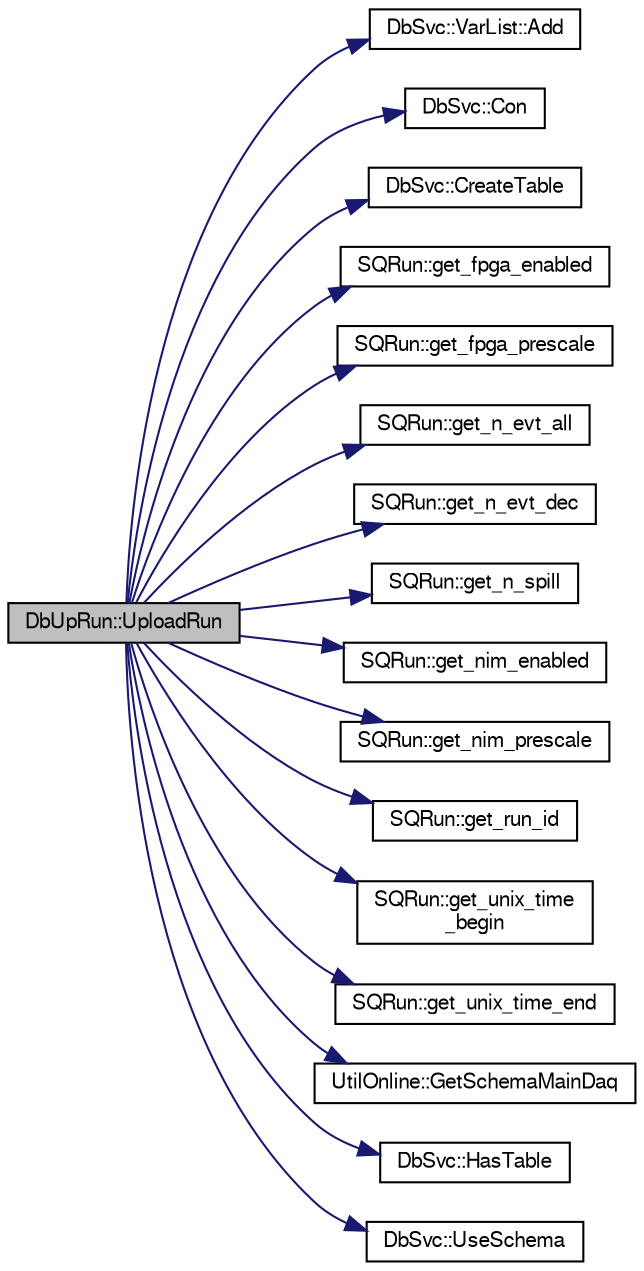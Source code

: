 digraph "DbUpRun::UploadRun"
{
  bgcolor="transparent";
  edge [fontname="FreeSans",fontsize="10",labelfontname="FreeSans",labelfontsize="10"];
  node [fontname="FreeSans",fontsize="10",shape=record];
  rankdir="LR";
  Node1 [label="DbUpRun::UploadRun",height=0.2,width=0.4,color="black", fillcolor="grey75", style="filled" fontcolor="black"];
  Node1 -> Node2 [color="midnightblue",fontsize="10",style="solid",fontname="FreeSans"];
  Node2 [label="DbSvc::VarList::Add",height=0.2,width=0.4,color="black",URL="$da/dfa/classDbSvc_1_1VarList.html#a8835fc0ecc4041873b5e15dbb35a5218"];
  Node1 -> Node3 [color="midnightblue",fontsize="10",style="solid",fontname="FreeSans"];
  Node3 [label="DbSvc::Con",height=0.2,width=0.4,color="black",URL="$d2/da4/classDbSvc.html#af342c238c151003ac35ca3e96f60d02e"];
  Node1 -> Node4 [color="midnightblue",fontsize="10",style="solid",fontname="FreeSans"];
  Node4 [label="DbSvc::CreateTable",height=0.2,width=0.4,color="black",URL="$d2/da4/classDbSvc.html#abc037dbd5084422aacdfa76bd0e8d2b7"];
  Node1 -> Node5 [color="midnightblue",fontsize="10",style="solid",fontname="FreeSans"];
  Node5 [label="SQRun::get_fpga_enabled",height=0.2,width=0.4,color="black",URL="$d7/db7/classSQRun.html#ae83d74ca885e77505a549171dcc3e95f"];
  Node1 -> Node6 [color="midnightblue",fontsize="10",style="solid",fontname="FreeSans"];
  Node6 [label="SQRun::get_fpga_prescale",height=0.2,width=0.4,color="black",URL="$d7/db7/classSQRun.html#afa2b768b44219c834ef0d22a968c0536"];
  Node1 -> Node7 [color="midnightblue",fontsize="10",style="solid",fontname="FreeSans"];
  Node7 [label="SQRun::get_n_evt_all",height=0.2,width=0.4,color="black",URL="$d7/db7/classSQRun.html#af4311adcc7271be0ccde700d50150ed6"];
  Node1 -> Node8 [color="midnightblue",fontsize="10",style="solid",fontname="FreeSans"];
  Node8 [label="SQRun::get_n_evt_dec",height=0.2,width=0.4,color="black",URL="$d7/db7/classSQRun.html#af8af494d17ec14a3a7773beadca02231"];
  Node1 -> Node9 [color="midnightblue",fontsize="10",style="solid",fontname="FreeSans"];
  Node9 [label="SQRun::get_n_spill",height=0.2,width=0.4,color="black",URL="$d7/db7/classSQRun.html#a1801d7cae6cae837b9e3ba0224da5ba9"];
  Node1 -> Node10 [color="midnightblue",fontsize="10",style="solid",fontname="FreeSans"];
  Node10 [label="SQRun::get_nim_enabled",height=0.2,width=0.4,color="black",URL="$d7/db7/classSQRun.html#a5d6343f4e6ab60d612b28a5edb2ee2e3"];
  Node1 -> Node11 [color="midnightblue",fontsize="10",style="solid",fontname="FreeSans"];
  Node11 [label="SQRun::get_nim_prescale",height=0.2,width=0.4,color="black",URL="$d7/db7/classSQRun.html#a2c1a18d5f0531b1b923093f2e2e46785"];
  Node1 -> Node12 [color="midnightblue",fontsize="10",style="solid",fontname="FreeSans"];
  Node12 [label="SQRun::get_run_id",height=0.2,width=0.4,color="black",URL="$d7/db7/classSQRun.html#a531e051f0da88b4930023c4725853dd9"];
  Node1 -> Node13 [color="midnightblue",fontsize="10",style="solid",fontname="FreeSans"];
  Node13 [label="SQRun::get_unix_time\l_begin",height=0.2,width=0.4,color="black",URL="$d7/db7/classSQRun.html#aac7f209aa17fe470c433a72bda370f3f"];
  Node1 -> Node14 [color="midnightblue",fontsize="10",style="solid",fontname="FreeSans"];
  Node14 [label="SQRun::get_unix_time_end",height=0.2,width=0.4,color="black",URL="$d7/db7/classSQRun.html#a66cecc9754f2a8fd458cafdbf215b7a7"];
  Node1 -> Node15 [color="midnightblue",fontsize="10",style="solid",fontname="FreeSans"];
  Node15 [label="UtilOnline::GetSchemaMainDaq",height=0.2,width=0.4,color="black",URL="$df/da2/classUtilOnline.html#a00d1fcb82a573b7108b27d67e4320b63"];
  Node1 -> Node16 [color="midnightblue",fontsize="10",style="solid",fontname="FreeSans"];
  Node16 [label="DbSvc::HasTable",height=0.2,width=0.4,color="black",URL="$d2/da4/classDbSvc.html#af7e30673551b9cbc6d0ad9e37e4ec35b"];
  Node1 -> Node17 [color="midnightblue",fontsize="10",style="solid",fontname="FreeSans"];
  Node17 [label="DbSvc::UseSchema",height=0.2,width=0.4,color="black",URL="$d2/da4/classDbSvc.html#a7e4cc05e20e0a21eef9c185c34c51044"];
}
